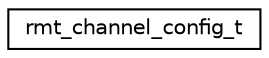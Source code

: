 digraph "Graphical Class Hierarchy"
{
 // LATEX_PDF_SIZE
  edge [fontname="Helvetica",fontsize="10",labelfontname="Helvetica",labelfontsize="10"];
  node [fontname="Helvetica",fontsize="10",shape=record];
  rankdir="LR";
  Node0 [label="rmt_channel_config_t",height=0.2,width=0.4,color="black", fillcolor="white", style="filled",URL="$structrmt__channel__config__t.html",tooltip="RMT channel configuration."];
}
